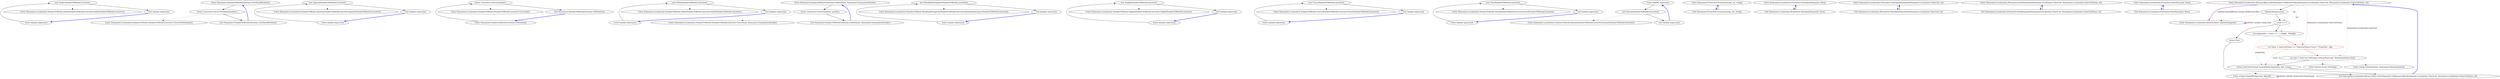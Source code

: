 digraph  {
m0_7 [label="Entry Humanizer.Localisation.NumberToWords.ArabicNumberToWordsConverter.ArabicNumberToWordsConverter()", span="4-4", cluster="Humanizer.Localisation.NumberToWords.ArabicNumberToWordsConverter.ArabicNumberToWordsConverter()", file="DateHumanizeExtensions.cs"];
m0_40 [label="Entry Humanizer.NumberToWordsExtension.ToOrdinalWords(int)", span="52-52", cluster="Humanizer.NumberToWordsExtension.ToOrdinalWords(int)", file="DateHumanizeExtensions.cs"];
m0_41 [label="return Converter.ConvertToOrdinal(number);", span="54-54", cluster="Humanizer.NumberToWordsExtension.ToOrdinalWords(int)", file="DateHumanizeExtensions.cs"];
m0_42 [label="Exit Humanizer.NumberToWordsExtension.ToOrdinalWords(int)", span="52-52", cluster="Humanizer.NumberToWordsExtension.ToOrdinalWords(int)", file="DateHumanizeExtensions.cs"];
m0_15 [label="Entry Humanizer.Localisation.NumberToWords.SpanishNumberToWordsConverter.SpanishNumberToWordsConverter()", span="5-5", cluster="Humanizer.Localisation.NumberToWords.SpanishNumberToWordsConverter.SpanishNumberToWordsConverter()", file="DateHumanizeExtensions.cs"];
m0_43 [label="Entry Humanizer.Localisation.NumberToWords.INumberToWordsConverter.ConvertToOrdinal(int)", span="29-29", cluster="Humanizer.Localisation.NumberToWords.INumberToWordsConverter.ConvertToOrdinal(int)", file="DateHumanizeExtensions.cs"];
m0_35 [label="Entry Humanizer.Localisation.NumberToWords.INumberToWordsConverter.Convert(int)", span="12-12", cluster="Humanizer.Localisation.NumberToWords.INumberToWordsConverter.Convert(int)", file="DateHumanizeExtensions.cs"];
m0_19 [label="Entry Humanizer.Localisation.NumberToWords.PolishNumberToWordsConverter.PolishNumberToWordsConverter()", span="6-6", cluster="Humanizer.Localisation.NumberToWords.PolishNumberToWordsConverter.PolishNumberToWordsConverter()", file="DateHumanizeExtensions.cs"];
m0_32 [label="Entry Humanizer.NumberToWordsExtension.ToWords(int)", span="29-29", cluster="Humanizer.NumberToWordsExtension.ToWords(int)", file="DateHumanizeExtensions.cs"];
m0_33 [label="return Converter.Convert(number);", span="31-31", cluster="Humanizer.NumberToWordsExtension.ToWords(int)", file="DateHumanizeExtensions.cs"];
m0_34 [label="Exit Humanizer.NumberToWordsExtension.ToWords(int)", span="29-29", cluster="Humanizer.NumberToWordsExtension.ToWords(int)", file="DateHumanizeExtensions.cs"];
m0_36 [label="Entry Humanizer.NumberToWordsExtension.ToWords(int, Humanizer.GrammaticalGender)", span="42-42", cluster="Humanizer.NumberToWordsExtension.ToWords(int, Humanizer.GrammaticalGender)", file="DateHumanizeExtensions.cs"];
m0_37 [label="return Converter.Convert(number, gender);", span="44-44", cluster="Humanizer.NumberToWordsExtension.ToWords(int, Humanizer.GrammaticalGender)", file="DateHumanizeExtensions.cs"];
m0_38 [label="Exit Humanizer.NumberToWordsExtension.ToWords(int, Humanizer.GrammaticalGender)", span="42-42", cluster="Humanizer.NumberToWordsExtension.ToWords(int, Humanizer.GrammaticalGender)", file="DateHumanizeExtensions.cs"];
m0_39 [label="Entry Humanizer.Localisation.NumberToWords.INumberToWordsConverter.Convert(int, Humanizer.GrammaticalGender)", span="22-22", cluster="Humanizer.Localisation.NumberToWords.INumberToWordsConverter.Convert(int, Humanizer.GrammaticalGender)", file="DateHumanizeExtensions.cs"];
m0_23 [label="Entry Humanizer.Localisation.NumberToWords.BrazilianPortugueseNumberToWordsConverter.BrazilianPortugueseNumberToWordsConverter()", span="5-5", cluster="Humanizer.Localisation.NumberToWords.BrazilianPortugueseNumberToWordsConverter.BrazilianPortugueseNumberToWordsConverter()", file="DateHumanizeExtensions.cs"];
m0_3 [label="Entry Humanizer.Localisation.NumberToWords.EnglishNumberToWordsConverter.EnglishNumberToWordsConverter()", span="5-5", cluster="Humanizer.Localisation.NumberToWords.EnglishNumberToWordsConverter.EnglishNumberToWordsConverter()", file="DateHumanizeExtensions.cs"];
m0_31 [label="Entry Humanizer.Localisation.NumberToWords.FrenchNumberToWordsConverter.FrenchNumberToWordsConverter()", span="5-5", cluster="Humanizer.Localisation.NumberToWords.FrenchNumberToWordsConverter.FrenchNumberToWordsConverter()", file="DateHumanizeExtensions.cs"];
m0_11 [label="Entry Humanizer.Localisation.NumberToWords.FarsiNumberToWordsConverter.FarsiNumberToWordsConverter()", span="5-5", cluster="Humanizer.Localisation.NumberToWords.FarsiNumberToWordsConverter.FarsiNumberToWordsConverter()", file="DateHumanizeExtensions.cs"];
m0_28 [label="Entry lambda expression", span="21-21", cluster="lambda expression", file="DateHumanizeExtensions.cs"];
m0_0 [label="Entry lambda expression", span="14-14", cluster="lambda expression", file="DateHumanizeExtensions.cs"];
m0_1 [label="new EnglishNumberToWordsConverter()", span="14-14", cluster="lambda expression", file="DateHumanizeExtensions.cs"];
m0_2 [label="Exit lambda expression", span="14-14", cluster="lambda expression", file="DateHumanizeExtensions.cs"];
m0_4 [label="Entry lambda expression", span="15-15", cluster="lambda expression", file="DateHumanizeExtensions.cs"];
m0_5 [label="new ArabicNumberToWordsConverter()", span="15-15", cluster="lambda expression", file="DateHumanizeExtensions.cs"];
m0_6 [label="Exit lambda expression", span="15-15", cluster="lambda expression", file="DateHumanizeExtensions.cs"];
m0_8 [label="Entry lambda expression", span="16-16", cluster="lambda expression", file="DateHumanizeExtensions.cs"];
m0_9 [label="new FarsiNumberToWordsConverter()", span="16-16", cluster="lambda expression", file="DateHumanizeExtensions.cs"];
m0_10 [label="Exit lambda expression", span="16-16", cluster="lambda expression", file="DateHumanizeExtensions.cs"];
m0_12 [label="Entry lambda expression", span="17-17", cluster="lambda expression", file="DateHumanizeExtensions.cs"];
m0_13 [label="new SpanishNumberToWordsConverter()", span="17-17", cluster="lambda expression", file="DateHumanizeExtensions.cs"];
m0_14 [label="Exit lambda expression", span="17-17", cluster="lambda expression", file="DateHumanizeExtensions.cs"];
m0_16 [label="Entry lambda expression", span="18-18", cluster="lambda expression", file="DateHumanizeExtensions.cs"];
m0_17 [label="new PolishNumberToWordsConverter()", span="18-18", cluster="lambda expression", file="DateHumanizeExtensions.cs"];
m0_18 [label="Exit lambda expression", span="18-18", cluster="lambda expression", file="DateHumanizeExtensions.cs"];
m0_20 [label="Entry lambda expression", span="19-19", cluster="lambda expression", file="DateHumanizeExtensions.cs"];
m0_21 [label="new BrazilianPortugueseNumberToWordsConverter()", span="19-19", cluster="lambda expression", file="DateHumanizeExtensions.cs"];
m0_22 [label="Exit lambda expression", span="19-19", cluster="lambda expression", file="DateHumanizeExtensions.cs"];
m0_24 [label="Entry lambda expression", span="20-20", cluster="lambda expression", file="DateHumanizeExtensions.cs"];
m0_25 [label="new RussianNumberToWordsConverter()", span="20-20", cluster="lambda expression", file="DateHumanizeExtensions.cs"];
m0_26 [label="Exit lambda expression", span="20-20", cluster="lambda expression", file="DateHumanizeExtensions.cs"];
m0_29 [label="new FrenchNumberToWordsConverter()", span="21-21", cluster="lambda expression", file="DateHumanizeExtensions.cs"];
m0_30 [label="Exit lambda expression", span="21-21", cluster="lambda expression", file="DateHumanizeExtensions.cs"];
m0_27 [label="Entry Humanizer.Localisation.NumberToWords.RussianNumberToWordsConverter.RussianNumberToWordsConverter()", span="5-5", cluster="Humanizer.Localisation.NumberToWords.RussianNumberToWordsConverter.RussianNumberToWordsConverter()", file="DateHumanizeExtensions.cs"];
m3_0 [label="Entry Humanizer.ITruncator.Truncate(string, int, string)", span="14-14", cluster="Humanizer.ITruncator.Truncate(string, int, string)", file="DefaultFormatter.cs"];
m3_1 [label="Exit Humanizer.ITruncator.Truncate(string, int, string)", span="14-14", cluster="Humanizer.ITruncator.Truncate(string, int, string)", file="DefaultFormatter.cs"];
m4_4 [label="Entry Humanizer.Localisation.IFormatter.TimeSpanHumanize_Zero()", span="12-12", cluster="Humanizer.Localisation.IFormatter.TimeSpanHumanize_Zero()", file="IFormatter.cs"];
m4_5 [label="Exit Humanizer.Localisation.IFormatter.TimeSpanHumanize_Zero()", span="12-12", cluster="Humanizer.Localisation.IFormatter.TimeSpanHumanize_Zero()", file="IFormatter.cs"];
m4_6 [label="Entry Humanizer.Localisation.IFormatter.TimeSpanHumanize(Humanizer.Localisation.TimeUnit, int)", span="13-13", cluster="Humanizer.Localisation.IFormatter.TimeSpanHumanize(Humanizer.Localisation.TimeUnit, int)", file="IFormatter.cs"];
m4_7 [label="Exit Humanizer.Localisation.IFormatter.TimeSpanHumanize(Humanizer.Localisation.TimeUnit, int)", span="13-13", cluster="Humanizer.Localisation.IFormatter.TimeSpanHumanize(Humanizer.Localisation.TimeUnit, int)", file="IFormatter.cs"];
m4_2 [label="Entry Humanizer.Localisation.IFormatter.DateHumanize(Humanizer.Localisation.TimeUnit, Humanizer.Localisation.TimeUnitTense, int)", span="10-10", cluster="Humanizer.Localisation.IFormatter.DateHumanize(Humanizer.Localisation.TimeUnit, Humanizer.Localisation.TimeUnitTense, int)", file="IFormatter.cs"];
m4_3 [label="Exit Humanizer.Localisation.IFormatter.DateHumanize(Humanizer.Localisation.TimeUnit, Humanizer.Localisation.TimeUnitTense, int)", span="10-10", cluster="Humanizer.Localisation.IFormatter.DateHumanize(Humanizer.Localisation.TimeUnit, Humanizer.Localisation.TimeUnitTense, int)", file="IFormatter.cs"];
m4_0 [label="Entry Humanizer.Localisation.IFormatter.DateHumanize_Now()", span="9-9", cluster="Humanizer.Localisation.IFormatter.DateHumanize_Now()", file="IFormatter.cs"];
m4_1 [label="Exit Humanizer.Localisation.IFormatter.DateHumanize_Now()", span="9-9", cluster="Humanizer.Localisation.IFormatter.DateHumanize_Now()", file="IFormatter.cs"];
m5_9 [label="Entry Humanizer.Localisation.ResourceKeys.ValidateRange(int)", span="9-9", cluster="Humanizer.Localisation.ResourceKeys.ValidateRange(int)", file="ResourceKeys.DateHumanize.cs"];
m5_11 [label="Entry string.ToQuantity(int, Humanizer.ShowQuantityAs)", span="25-25", cluster="string.ToQuantity(int, Humanizer.ShowQuantityAs)", file="ResourceKeys.DateHumanize.cs"];
m5_0 [label="Entry Humanizer.Localisation.ResourceKeys.DateHumanize.GetResourceKey(Humanizer.Localisation.TimeUnit, Humanizer.Localisation.TimeUnitTense, int)", span="27-27", cluster="Humanizer.Localisation.ResourceKeys.DateHumanize.GetResourceKey(Humanizer.Localisation.TimeUnit, Humanizer.Localisation.TimeUnitTense, int)", file="ResourceKeys.DateHumanize.cs"];
m5_1 [label="ValidateRange(count)", span="29-29", cluster="Humanizer.Localisation.ResourceKeys.DateHumanize.GetResourceKey(Humanizer.Localisation.TimeUnit, Humanizer.Localisation.TimeUnitTense, int)", file="ResourceKeys.DateHumanize.cs"];
m5_2 [label="count == 0", span="31-31", cluster="Humanizer.Localisation.ResourceKeys.DateHumanize.GetResourceKey(Humanizer.Localisation.TimeUnit, Humanizer.Localisation.TimeUnitTense, int)", file="ResourceKeys.DateHumanize.cs"];
m5_4 [label="var singularity = count == 1 ? Single : Multiple", span="34-34", cluster="Humanizer.Localisation.ResourceKeys.DateHumanize.GetResourceKey(Humanizer.Localisation.TimeUnit, Humanizer.Localisation.TimeUnitTense, int)", file="ResourceKeys.DateHumanize.cs"];
m5_5 [label="var tense = timeUnitTense == TimeUnitTense.Future ? FromNow : Ago", span="35-35", cluster="Humanizer.Localisation.ResourceKeys.DateHumanize.GetResourceKey(Humanizer.Localisation.TimeUnit, Humanizer.Localisation.TimeUnitTense, int)", color=red, community=0, file="ResourceKeys.DateHumanize.cs"];
m5_6 [label="var unit = timeUnit.ToString().ToQuantity(count, ShowQuantityAs.None)", span="36-36", cluster="Humanizer.Localisation.ResourceKeys.DateHumanize.GetResourceKey(Humanizer.Localisation.TimeUnit, Humanizer.Localisation.TimeUnitTense, int)", file="ResourceKeys.DateHumanize.cs"];
m5_3 [label="return Now;", span="32-32", cluster="Humanizer.Localisation.ResourceKeys.DateHumanize.GetResourceKey(Humanizer.Localisation.TimeUnit, Humanizer.Localisation.TimeUnitTense, int)", file="ResourceKeys.DateHumanize.cs"];
m5_7 [label="return DateTimeFormat.FormatWith(singularity, unit, tense);", span="37-37", cluster="Humanizer.Localisation.ResourceKeys.DateHumanize.GetResourceKey(Humanizer.Localisation.TimeUnit, Humanizer.Localisation.TimeUnitTense, int)", file="ResourceKeys.DateHumanize.cs"];
m5_8 [label="Exit Humanizer.Localisation.ResourceKeys.DateHumanize.GetResourceKey(Humanizer.Localisation.TimeUnit, Humanizer.Localisation.TimeUnitTense, int)", span="27-27", cluster="Humanizer.Localisation.ResourceKeys.DateHumanize.GetResourceKey(Humanizer.Localisation.TimeUnit, Humanizer.Localisation.TimeUnitTense, int)", file="ResourceKeys.DateHumanize.cs"];
m5_10 [label="Entry System.Enum.ToString()", span="0-0", cluster="System.Enum.ToString()", file="ResourceKeys.DateHumanize.cs"];
m5_12 [label="Entry string.FormatWith(params object[])", span="15-15", cluster="string.FormatWith(params object[])", file="ResourceKeys.DateHumanize.cs"];
m0_40 -> m0_41  [key=0, style=solid];
m0_41 -> m0_42  [key=0, style=solid];
m0_41 -> m0_43  [key=2, style=dotted];
m0_42 -> m0_40  [key=0, style=bold, color=blue];
m0_32 -> m0_33  [key=0, style=solid];
m0_33 -> m0_34  [key=0, style=solid];
m0_33 -> m0_35  [key=2, style=dotted];
m0_34 -> m0_32  [key=0, style=bold, color=blue];
m0_36 -> m0_37  [key=0, style=solid];
m0_37 -> m0_38  [key=0, style=solid];
m0_37 -> m0_39  [key=2, style=dotted];
m0_38 -> m0_36  [key=0, style=bold, color=blue];
m0_28 -> m0_29  [key=0, style=solid];
m0_0 -> m0_1  [key=0, style=solid];
m0_1 -> m0_2  [key=0, style=solid];
m0_1 -> m0_3  [key=2, style=dotted];
m0_2 -> m0_0  [key=0, style=bold, color=blue];
m0_4 -> m0_5  [key=0, style=solid];
m0_5 -> m0_6  [key=0, style=solid];
m0_5 -> m0_7  [key=2, style=dotted];
m0_6 -> m0_4  [key=0, style=bold, color=blue];
m0_8 -> m0_9  [key=0, style=solid];
m0_9 -> m0_10  [key=0, style=solid];
m0_9 -> m0_11  [key=2, style=dotted];
m0_10 -> m0_8  [key=0, style=bold, color=blue];
m0_12 -> m0_13  [key=0, style=solid];
m0_13 -> m0_14  [key=0, style=solid];
m0_13 -> m0_15  [key=2, style=dotted];
m0_14 -> m0_12  [key=0, style=bold, color=blue];
m0_16 -> m0_17  [key=0, style=solid];
m0_17 -> m0_18  [key=0, style=solid];
m0_17 -> m0_19  [key=2, style=dotted];
m0_18 -> m0_16  [key=0, style=bold, color=blue];
m0_20 -> m0_21  [key=0, style=solid];
m0_21 -> m0_22  [key=0, style=solid];
m0_21 -> m0_23  [key=2, style=dotted];
m0_22 -> m0_20  [key=0, style=bold, color=blue];
m0_24 -> m0_25  [key=0, style=solid];
m0_25 -> m0_26  [key=0, style=solid];
m0_25 -> m0_27  [key=2, style=dotted];
m0_26 -> m0_24  [key=0, style=bold, color=blue];
m0_29 -> m0_30  [key=0, style=solid];
m0_29 -> m0_31  [key=2, style=dotted];
m0_30 -> m0_28  [key=0, style=bold, color=blue];
m3_0 -> m3_1  [key=0, style=solid];
m3_1 -> m3_0  [key=0, style=bold, color=blue];
m4_4 -> m4_5  [key=0, style=solid];
m4_5 -> m4_4  [key=0, style=bold, color=blue];
m4_6 -> m4_7  [key=0, style=solid];
m4_7 -> m4_6  [key=0, style=bold, color=blue];
m4_2 -> m4_3  [key=0, style=solid];
m4_3 -> m4_2  [key=0, style=bold, color=blue];
m4_0 -> m4_1  [key=0, style=solid];
m4_1 -> m4_0  [key=0, style=bold, color=blue];
m5_9 -> m5_9  [key=3, color=darkorchid, style=bold, label="Field variable string Now"];
m5_0 -> m5_1  [key=0, style=solid];
m5_0 -> m5_2  [key=1, style=dashed, color=darkseagreen4, label=int];
m5_0 -> m5_4  [key=1, style=dashed, color=darkseagreen4, label=int];
m5_0 -> m5_5  [key=1, style=dashed, color=red, label="Humanizer.Localisation.TimeUnitTense"];
m5_0 -> m5_6  [key=1, style=dashed, color=darkseagreen4, label="Humanizer.Localisation.TimeUnit"];
m5_0 -> m5_9  [key=3, color=darkorchid, style=bold, label="method methodReturn string GetResourceKey"];
m5_1 -> m5_2  [key=0, style=solid];
m5_1 -> m5_9  [key=2, style=dotted];
m5_2 -> m5_3  [key=0, style=solid];
m5_2 -> m5_4  [key=0, style=solid];
m5_4 -> m5_5  [key=0, style=solid, color=red];
m5_4 -> m5_7  [key=1, style=dashed, color=darkseagreen4, label=singularity];
m5_5 -> m5_6  [key=0, style=solid, color=red];
m5_5 -> m5_7  [key=1, style=dashed, color=red, label=tense];
m5_6 -> m5_7  [key=0, style=solid];
m5_6 -> m5_10  [key=2, style=dotted];
m5_6 -> m5_11  [key=2, style=dotted];
m5_3 -> m5_8  [key=0, style=solid];
m5_7 -> m5_8  [key=0, style=solid];
m5_7 -> m5_12  [key=2, style=dotted];
m5_8 -> m5_0  [key=0, style=bold, color=blue];
m5_12 -> m5_12  [key=3, color=darkorchid, style=bold, label="Field variable string DateTimeFormat"];
}
